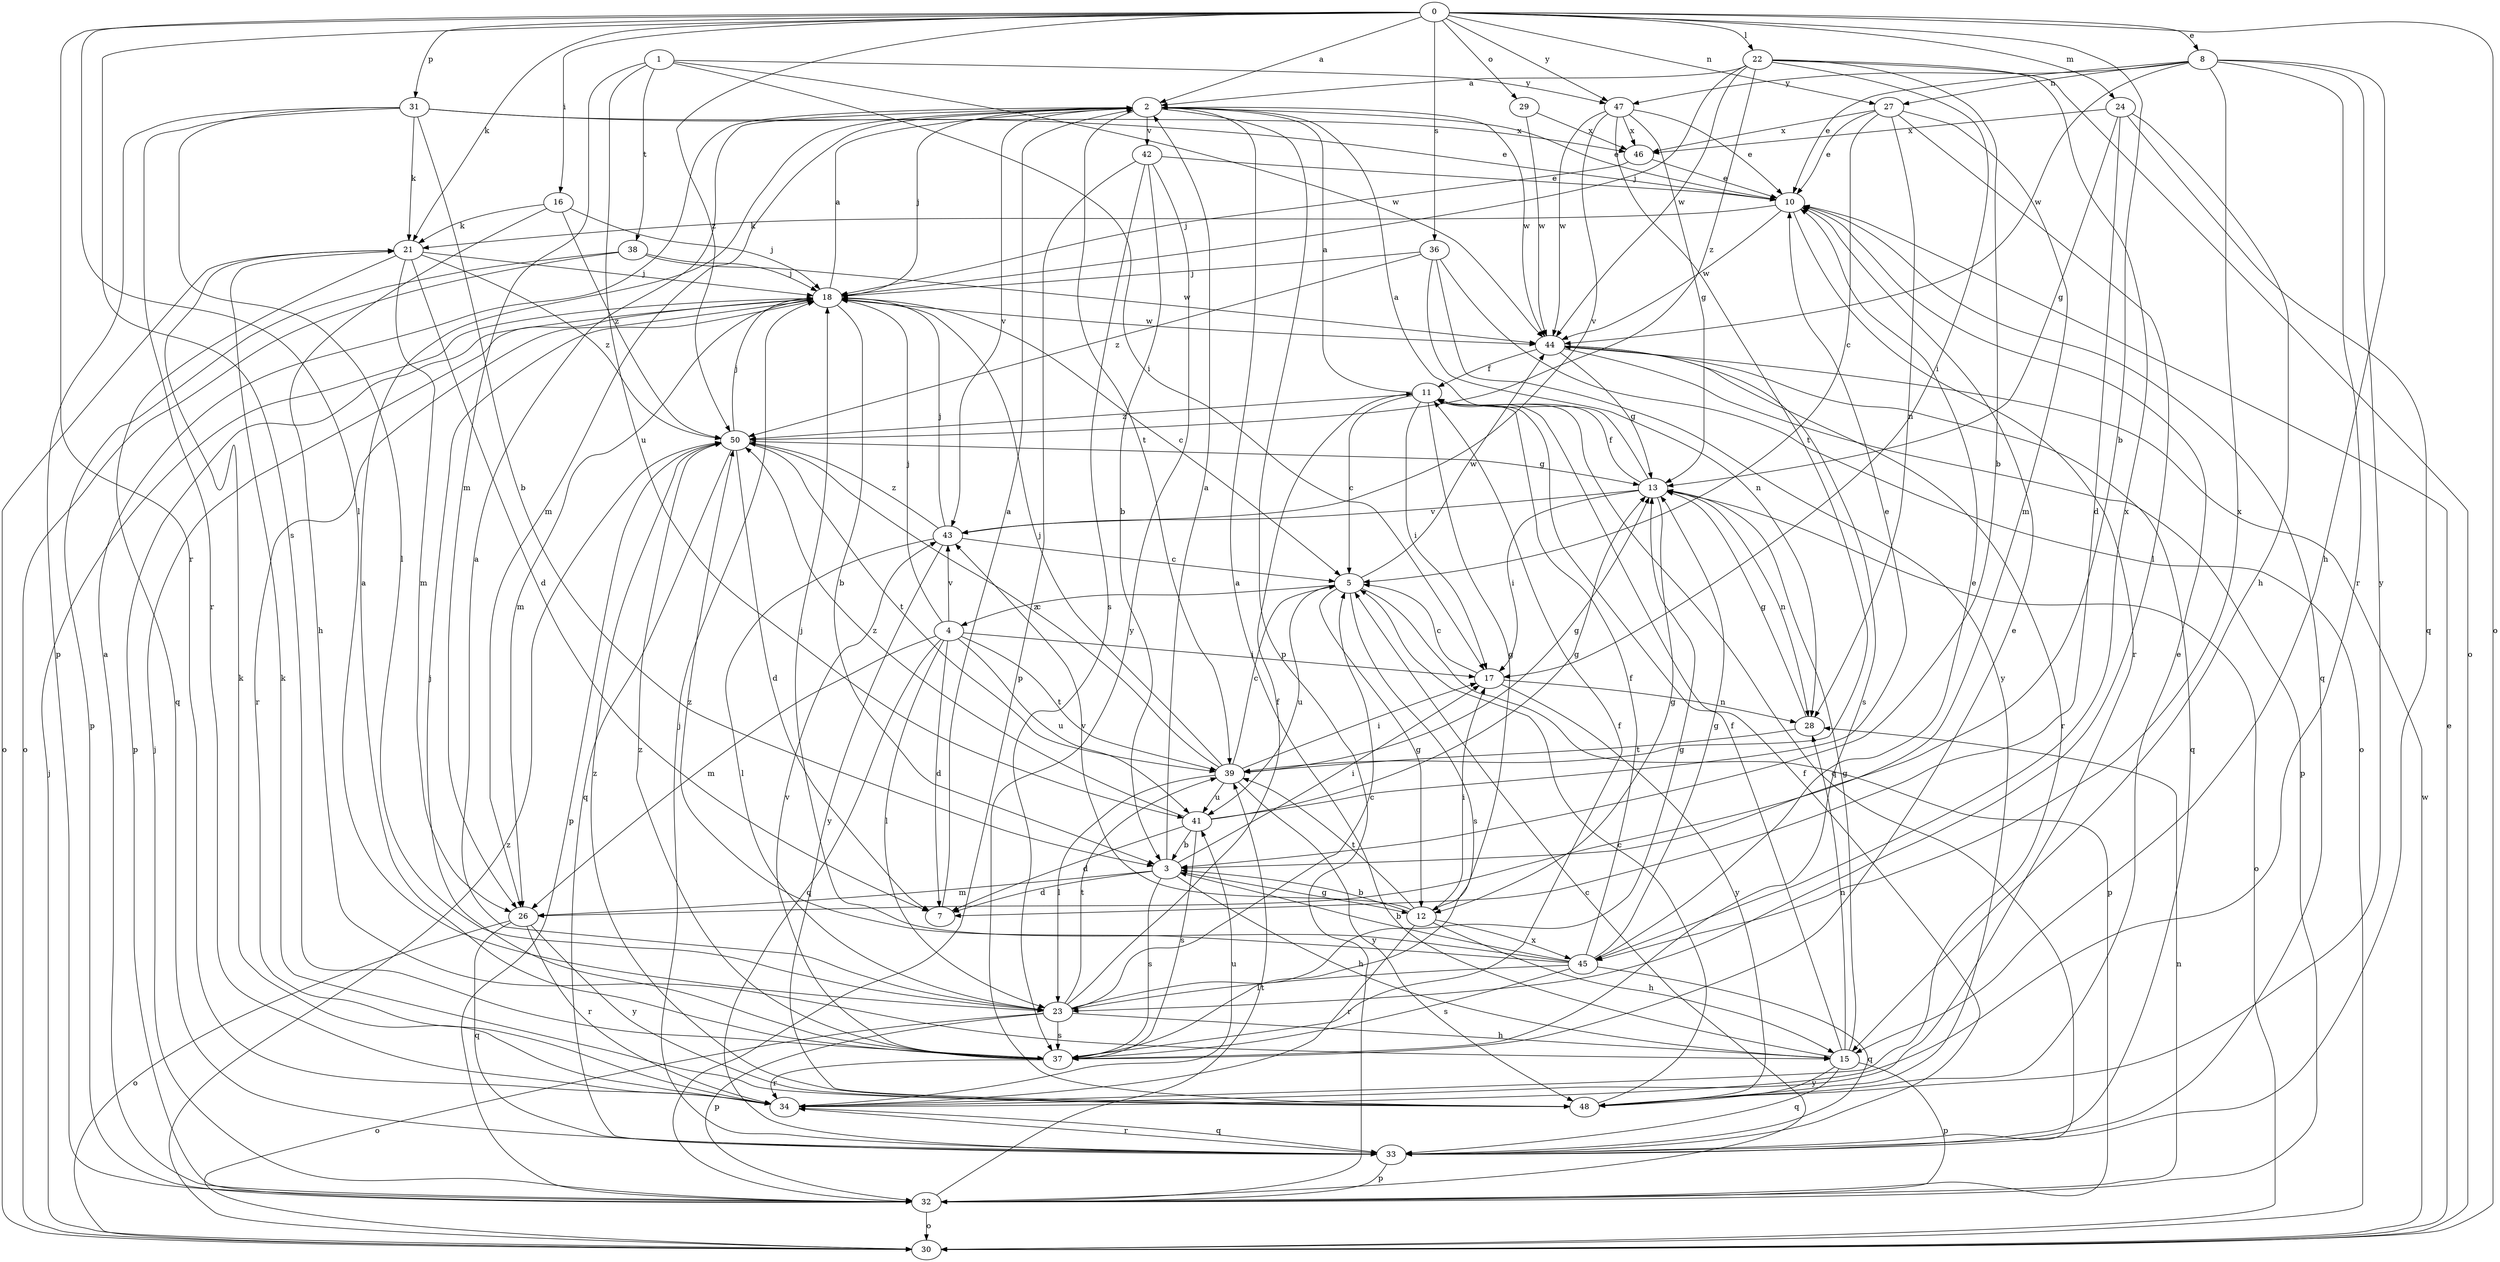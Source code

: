 strict digraph  {
0;
1;
2;
3;
4;
5;
7;
8;
10;
11;
12;
13;
15;
16;
17;
18;
21;
22;
23;
24;
26;
27;
28;
29;
30;
31;
32;
33;
34;
36;
37;
38;
39;
41;
42;
43;
44;
45;
46;
47;
48;
50;
0 -> 2  [label=a];
0 -> 3  [label=b];
0 -> 8  [label=e];
0 -> 16  [label=i];
0 -> 21  [label=k];
0 -> 22  [label=l];
0 -> 23  [label=l];
0 -> 24  [label=m];
0 -> 27  [label=n];
0 -> 29  [label=o];
0 -> 30  [label=o];
0 -> 31  [label=p];
0 -> 34  [label=r];
0 -> 36  [label=s];
0 -> 37  [label=s];
0 -> 47  [label=y];
0 -> 50  [label=z];
1 -> 17  [label=i];
1 -> 26  [label=m];
1 -> 38  [label=t];
1 -> 41  [label=u];
1 -> 44  [label=w];
1 -> 47  [label=y];
2 -> 10  [label=e];
2 -> 18  [label=j];
2 -> 26  [label=m];
2 -> 32  [label=p];
2 -> 39  [label=t];
2 -> 42  [label=v];
2 -> 43  [label=v];
2 -> 44  [label=w];
3 -> 2  [label=a];
3 -> 7  [label=d];
3 -> 12  [label=g];
3 -> 15  [label=h];
3 -> 17  [label=i];
3 -> 26  [label=m];
3 -> 37  [label=s];
4 -> 7  [label=d];
4 -> 17  [label=i];
4 -> 18  [label=j];
4 -> 23  [label=l];
4 -> 26  [label=m];
4 -> 33  [label=q];
4 -> 39  [label=t];
4 -> 41  [label=u];
4 -> 43  [label=v];
5 -> 4  [label=c];
5 -> 12  [label=g];
5 -> 32  [label=p];
5 -> 37  [label=s];
5 -> 41  [label=u];
5 -> 44  [label=w];
7 -> 2  [label=a];
8 -> 10  [label=e];
8 -> 15  [label=h];
8 -> 27  [label=n];
8 -> 34  [label=r];
8 -> 44  [label=w];
8 -> 45  [label=x];
8 -> 47  [label=y];
8 -> 48  [label=y];
10 -> 21  [label=k];
10 -> 33  [label=q];
10 -> 34  [label=r];
10 -> 44  [label=w];
11 -> 2  [label=a];
11 -> 5  [label=c];
11 -> 12  [label=g];
11 -> 17  [label=i];
11 -> 33  [label=q];
11 -> 50  [label=z];
12 -> 3  [label=b];
12 -> 15  [label=h];
12 -> 17  [label=i];
12 -> 34  [label=r];
12 -> 39  [label=t];
12 -> 43  [label=v];
12 -> 45  [label=x];
13 -> 2  [label=a];
13 -> 11  [label=f];
13 -> 12  [label=g];
13 -> 17  [label=i];
13 -> 28  [label=n];
13 -> 30  [label=o];
13 -> 43  [label=v];
15 -> 2  [label=a];
15 -> 11  [label=f];
15 -> 13  [label=g];
15 -> 28  [label=n];
15 -> 32  [label=p];
15 -> 33  [label=q];
15 -> 48  [label=y];
16 -> 15  [label=h];
16 -> 18  [label=j];
16 -> 21  [label=k];
16 -> 50  [label=z];
17 -> 5  [label=c];
17 -> 28  [label=n];
17 -> 48  [label=y];
18 -> 2  [label=a];
18 -> 3  [label=b];
18 -> 5  [label=c];
18 -> 26  [label=m];
18 -> 32  [label=p];
18 -> 34  [label=r];
18 -> 44  [label=w];
21 -> 7  [label=d];
21 -> 18  [label=j];
21 -> 26  [label=m];
21 -> 30  [label=o];
21 -> 33  [label=q];
21 -> 50  [label=z];
22 -> 2  [label=a];
22 -> 3  [label=b];
22 -> 17  [label=i];
22 -> 18  [label=j];
22 -> 30  [label=o];
22 -> 44  [label=w];
22 -> 45  [label=x];
22 -> 50  [label=z];
23 -> 2  [label=a];
23 -> 5  [label=c];
23 -> 11  [label=f];
23 -> 13  [label=g];
23 -> 15  [label=h];
23 -> 30  [label=o];
23 -> 32  [label=p];
23 -> 37  [label=s];
23 -> 39  [label=t];
24 -> 7  [label=d];
24 -> 13  [label=g];
24 -> 15  [label=h];
24 -> 33  [label=q];
24 -> 46  [label=x];
26 -> 30  [label=o];
26 -> 33  [label=q];
26 -> 34  [label=r];
26 -> 48  [label=y];
27 -> 5  [label=c];
27 -> 10  [label=e];
27 -> 23  [label=l];
27 -> 26  [label=m];
27 -> 28  [label=n];
27 -> 46  [label=x];
28 -> 13  [label=g];
28 -> 39  [label=t];
29 -> 44  [label=w];
29 -> 46  [label=x];
30 -> 10  [label=e];
30 -> 18  [label=j];
30 -> 44  [label=w];
30 -> 50  [label=z];
31 -> 3  [label=b];
31 -> 10  [label=e];
31 -> 21  [label=k];
31 -> 23  [label=l];
31 -> 32  [label=p];
31 -> 34  [label=r];
31 -> 46  [label=x];
32 -> 2  [label=a];
32 -> 5  [label=c];
32 -> 18  [label=j];
32 -> 28  [label=n];
32 -> 30  [label=o];
32 -> 39  [label=t];
33 -> 11  [label=f];
33 -> 18  [label=j];
33 -> 32  [label=p];
33 -> 34  [label=r];
34 -> 21  [label=k];
34 -> 33  [label=q];
34 -> 41  [label=u];
36 -> 18  [label=j];
36 -> 28  [label=n];
36 -> 30  [label=o];
36 -> 48  [label=y];
36 -> 50  [label=z];
37 -> 2  [label=a];
37 -> 10  [label=e];
37 -> 11  [label=f];
37 -> 18  [label=j];
37 -> 34  [label=r];
37 -> 43  [label=v];
37 -> 50  [label=z];
38 -> 18  [label=j];
38 -> 30  [label=o];
38 -> 32  [label=p];
38 -> 44  [label=w];
39 -> 5  [label=c];
39 -> 13  [label=g];
39 -> 17  [label=i];
39 -> 18  [label=j];
39 -> 23  [label=l];
39 -> 41  [label=u];
39 -> 48  [label=y];
39 -> 50  [label=z];
41 -> 3  [label=b];
41 -> 7  [label=d];
41 -> 10  [label=e];
41 -> 13  [label=g];
41 -> 37  [label=s];
41 -> 50  [label=z];
42 -> 3  [label=b];
42 -> 10  [label=e];
42 -> 32  [label=p];
42 -> 37  [label=s];
42 -> 48  [label=y];
43 -> 5  [label=c];
43 -> 18  [label=j];
43 -> 23  [label=l];
43 -> 48  [label=y];
43 -> 50  [label=z];
44 -> 11  [label=f];
44 -> 13  [label=g];
44 -> 32  [label=p];
44 -> 33  [label=q];
44 -> 34  [label=r];
44 -> 37  [label=s];
45 -> 3  [label=b];
45 -> 10  [label=e];
45 -> 11  [label=f];
45 -> 13  [label=g];
45 -> 18  [label=j];
45 -> 23  [label=l];
45 -> 33  [label=q];
45 -> 37  [label=s];
45 -> 50  [label=z];
46 -> 10  [label=e];
46 -> 18  [label=j];
47 -> 10  [label=e];
47 -> 13  [label=g];
47 -> 39  [label=t];
47 -> 43  [label=v];
47 -> 44  [label=w];
47 -> 46  [label=x];
48 -> 5  [label=c];
48 -> 10  [label=e];
48 -> 21  [label=k];
48 -> 50  [label=z];
50 -> 7  [label=d];
50 -> 13  [label=g];
50 -> 18  [label=j];
50 -> 32  [label=p];
50 -> 33  [label=q];
50 -> 39  [label=t];
}
